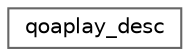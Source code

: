 digraph "Graphical Class Hierarchy"
{
 // LATEX_PDF_SIZE
  bgcolor="transparent";
  edge [fontname=Helvetica,fontsize=10,labelfontname=Helvetica,labelfontsize=10];
  node [fontname=Helvetica,fontsize=10,shape=box,height=0.2,width=0.4];
  rankdir="LR";
  Node0 [id="Node000000",label="qoaplay_desc",height=0.2,width=0.4,color="grey40", fillcolor="white", style="filled",URL="$structqoaplay__desc.html",tooltip=" "];
}

